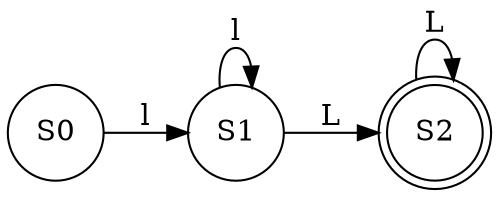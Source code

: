 digraph grafica{
rankdir=LR;
forcelabels= true;
node [shape = circle];
S0 [label = "S0"];
S1 [label = "S1"];
S2 [label = "S2", shape = doublecircle];
S0->S1[label="l"]
S1->S1[label="l"]
S1->S2[label="L"]
S2->S2[label="L"]

}